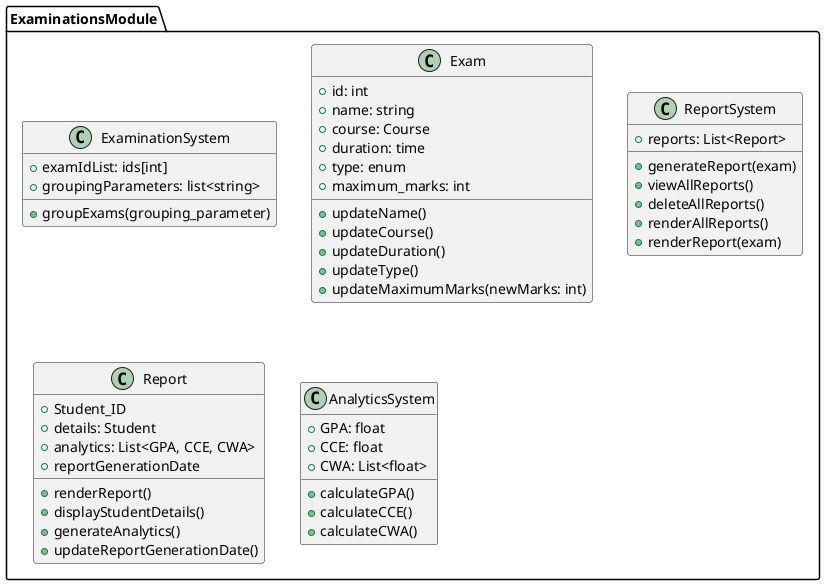 @startuml examinations
package ExaminationsModule {
	class ExaminationSystem {
		+ examIdList: ids[int]
		+ groupingParameters: list<string>
		+ groupExams(grouping_parameter)
	}

	class Exam {
		+ id: int
		+ name: string
		' Use the course class
		+ course: Course
		+ duration: time
		+ type: enum
		+ maximum_marks: int

		+ updateName()
		+ updateCourse()
		+ updateDuration()
		+ updateType()
		+ updateMaximumMarks(newMarks: int)
	}

	class ReportSystem {
		+ reports: List<Report>


		+ generateReport(exam)
		+ viewAllReports()
		+ deleteAllReports()
		+ renderAllReports()
		+ renderReport(exam)
	}

	class Report {
		+ Student_ID
		+ details: Student
		+ analytics: List<GPA, CCE, CWA>
		+ reportGenerationDate

		'Would get the details via student ID'
		+ renderReport()
		+ displayStudentDetails()
		+ generateAnalytics()
		+ updateReportGenerationDate()
	}

	class AnalyticsSystem {
		+ GPA: float 
		+ CCE: float
		+ CWA: List<float>

		+ calculateGPA()
		+ calculateCCE()
		+ calculateCWA()
	}
}
@enduml